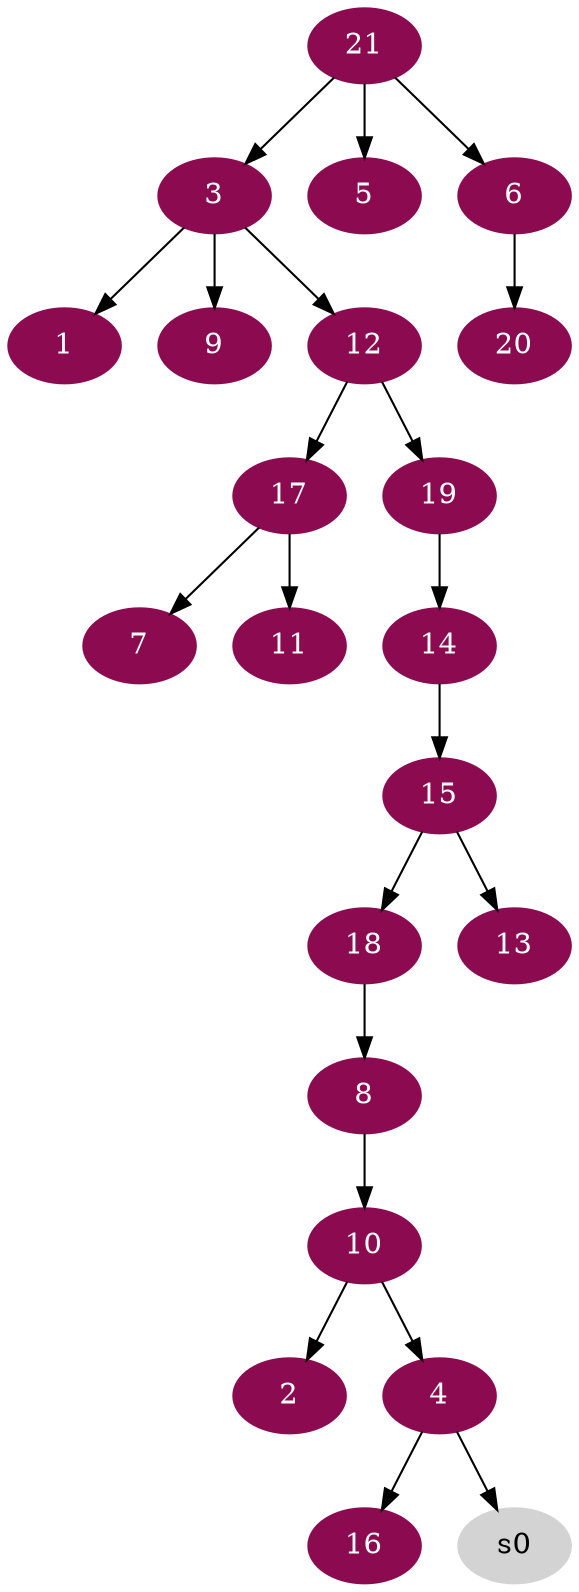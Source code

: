 digraph G {
node [color=deeppink4, style=filled, fontcolor=white];
3 -> 1;
10 -> 2;
21 -> 3;
10 -> 4;
21 -> 5;
21 -> 6;
17 -> 7;
18 -> 8;
3 -> 9;
8 -> 10;
17 -> 11;
3 -> 12;
15 -> 13;
19 -> 14;
14 -> 15;
4 -> 16;
12 -> 17;
15 -> 18;
12 -> 19;
6 -> 20;
node [color=lightgrey, style=filled, fontcolor=black];
4 -> s0;
}
